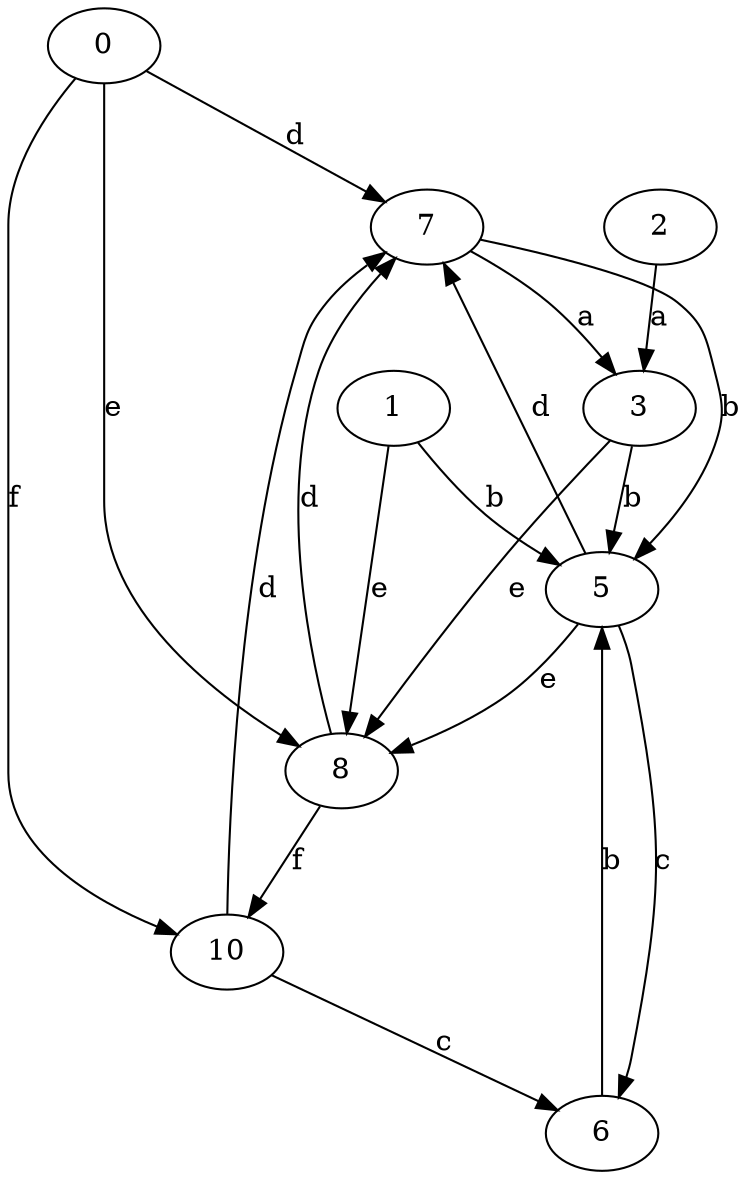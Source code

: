 strict digraph  {
0;
1;
2;
3;
5;
6;
7;
8;
10;
0 -> 7  [label=d];
0 -> 8  [label=e];
0 -> 10  [label=f];
1 -> 5  [label=b];
1 -> 8  [label=e];
2 -> 3  [label=a];
3 -> 5  [label=b];
3 -> 8  [label=e];
5 -> 6  [label=c];
5 -> 7  [label=d];
5 -> 8  [label=e];
6 -> 5  [label=b];
7 -> 3  [label=a];
7 -> 5  [label=b];
8 -> 7  [label=d];
8 -> 10  [label=f];
10 -> 6  [label=c];
10 -> 7  [label=d];
}
